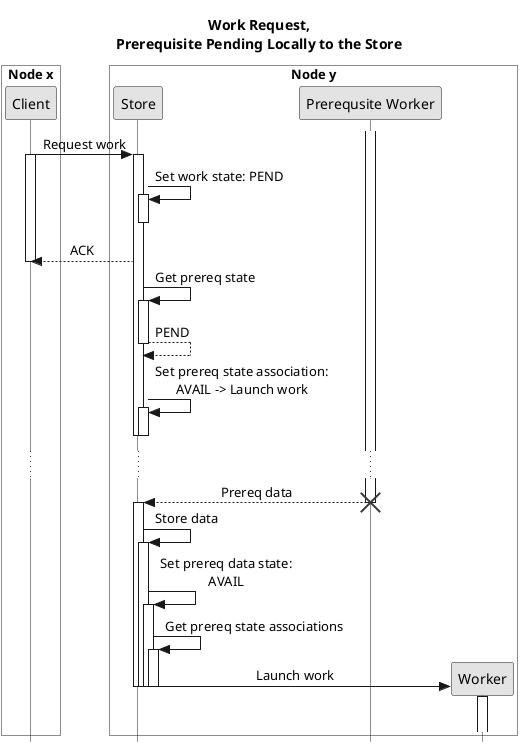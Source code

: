 @startuml
skinparam monochrome true
skinparam shadowing false
skinparam style strictuml
skinparam LifelineStrategy nosolid
skinparam sequenceMessageAlign center
title Work Request,\nPrerequisite Pending Locally to the Store

box "Node x" #ffffff
participant Client as client
end box
box "Node y" #ffffff
participant Store as store
participant "Prerequsite Worker" as pworker
participant Worker as worker
end box

activate pworker
client -> store ++: Request work
activate client
store -> store ++--: Set work state: PEND
store --> client: ACK
deactivate client
store -> store ++: Get prereq state
return PEND
store -> store ++--: Set prereq state association:\nAVAIL -> Launch work
deactivate store
...
pworker --> store: Prereq data
destroy pworker
activate store
store -> store ++: Store data
store -> store ++: Set prereq data state:\nAVAIL
store -> store ++: Get prereq state associations
store -> worker **: Launch work
deactivate store
deactivate store
deactivate store
deactivate store
activate worker
|||
@enduml
